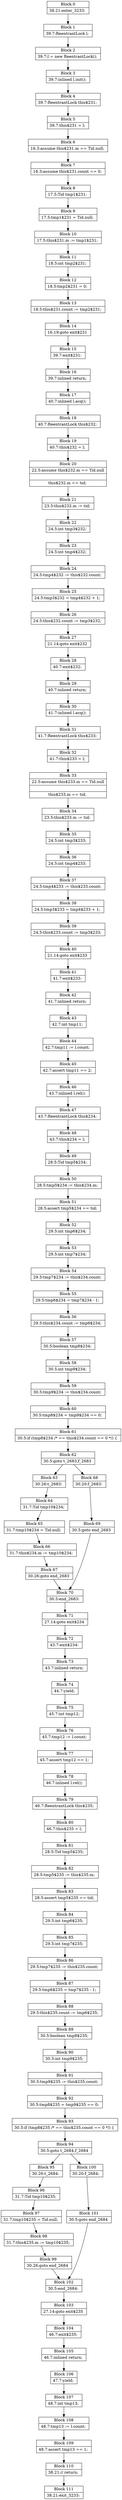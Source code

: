 digraph G {
   node [shape=record];
B0[label="{Block 0|38.21:enter_3233: \n}"];
B1[label="{Block 1|39.7:ReentrantLock l; \n}"];
B2[label="{Block 2|39.7:l = new ReentrantLock(); \n}"];
B3[label="{Block 3|39.7:inlined l.init(); \n}"];
B4[label="{Block 4|39.7:ReentrantLock this$231; \n}"];
B5[label="{Block 5|39.7:this$231 = l; \n}"];
B6[label="{Block 6|16.3:assume this$231.m == Tid.null; \n}"];
B7[label="{Block 7|16.3:assume this$231.count == 0; \n}"];
B8[label="{Block 8|17.5:Tid tmp1$231; \n}"];
B9[label="{Block 9|17.5:tmp1$231 = Tid.null; \n}"];
B10[label="{Block 10|17.5:this$231.m := tmp1$231; \n}"];
B11[label="{Block 11|18.5:int tmp2$231; \n}"];
B12[label="{Block 12|18.5:tmp2$231 = 0; \n}"];
B13[label="{Block 13|18.5:this$231.count := tmp2$231; \n}"];
B14[label="{Block 14|16.19:goto exit$231 \n}"];
B15[label="{Block 15|39.7:exit$231: \n}"];
B16[label="{Block 16|39.7:inlined return; \n}"];
B17[label="{Block 17|40.7:inlined l.acq(); \n}"];
B18[label="{Block 18|40.7:ReentrantLock this$232; \n}"];
B19[label="{Block 19|40.7:this$232 = l; \n}"];
B20[label="{Block 20|22.5:assume this$232.m == Tid.null || this$232.m == tid; \n}"];
B21[label="{Block 21|23.5:this$232.m := tid; \n}"];
B22[label="{Block 22|24.5:int tmp3$232; \n}"];
B23[label="{Block 23|24.5:int tmp4$232; \n}"];
B24[label="{Block 24|24.5:tmp4$232 := this$232.count; \n}"];
B25[label="{Block 25|24.5:tmp3$232 = tmp4$232 + 1; \n}"];
B26[label="{Block 26|24.5:this$232.count := tmp3$232; \n}"];
B27[label="{Block 27|21.14:goto exit$232 \n}"];
B28[label="{Block 28|40.7:exit$232: \n}"];
B29[label="{Block 29|40.7:inlined return; \n}"];
B30[label="{Block 30|41.7:inlined l.acq(); \n}"];
B31[label="{Block 31|41.7:ReentrantLock this$233; \n}"];
B32[label="{Block 32|41.7:this$233 = l; \n}"];
B33[label="{Block 33|22.5:assume this$233.m == Tid.null || this$233.m == tid; \n}"];
B34[label="{Block 34|23.5:this$233.m := tid; \n}"];
B35[label="{Block 35|24.5:int tmp3$233; \n}"];
B36[label="{Block 36|24.5:int tmp4$233; \n}"];
B37[label="{Block 37|24.5:tmp4$233 := this$233.count; \n}"];
B38[label="{Block 38|24.5:tmp3$233 = tmp4$233 + 1; \n}"];
B39[label="{Block 39|24.5:this$233.count := tmp3$233; \n}"];
B40[label="{Block 40|21.14:goto exit$233 \n}"];
B41[label="{Block 41|41.7:exit$233: \n}"];
B42[label="{Block 42|41.7:inlined return; \n}"];
B43[label="{Block 43|42.7:int tmp11; \n}"];
B44[label="{Block 44|42.7:tmp11 := l.count; \n}"];
B45[label="{Block 45|42.7:assert tmp11 == 2; \n}"];
B46[label="{Block 46|43.7:inlined l.rel(); \n}"];
B47[label="{Block 47|43.7:ReentrantLock this$234; \n}"];
B48[label="{Block 48|43.7:this$234 = l; \n}"];
B49[label="{Block 49|28.5:Tid tmp5$234; \n}"];
B50[label="{Block 50|28.5:tmp5$234 := this$234.m; \n}"];
B51[label="{Block 51|28.5:assert tmp5$234 == tid; \n}"];
B52[label="{Block 52|29.5:int tmp6$234; \n}"];
B53[label="{Block 53|29.5:int tmp7$234; \n}"];
B54[label="{Block 54|29.5:tmp7$234 := this$234.count; \n}"];
B55[label="{Block 55|29.5:tmp6$234 = tmp7$234 - 1; \n}"];
B56[label="{Block 56|29.5:this$234.count := tmp6$234; \n}"];
B57[label="{Block 57|30.5:boolean tmp8$234; \n}"];
B58[label="{Block 58|30.5:int tmp9$234; \n}"];
B59[label="{Block 59|30.5:tmp9$234 := this$234.count; \n}"];
B60[label="{Block 60|30.5:tmp8$234 = tmp9$234 == 0; \n}"];
B61[label="{Block 61|30.5:if (tmp8$234 /* == this$234.count == 0 */) \{ \n}"];
B62[label="{Block 62|30.5:goto t_2683,f_2683 \n}"];
B63[label="{Block 63|30.26:t_2683: \n}"];
B64[label="{Block 64|31.7:Tid tmp10$234; \n}"];
B65[label="{Block 65|31.7:tmp10$234 = Tid.null; \n}"];
B66[label="{Block 66|31.7:this$234.m := tmp10$234; \n}"];
B67[label="{Block 67|30.26:goto end_2683 \n}"];
B68[label="{Block 68|30.20:f_2683: \n}"];
B69[label="{Block 69|30.5:goto end_2683 \n}"];
B70[label="{Block 70|30.5:end_2683: \n}"];
B71[label="{Block 71|27.14:goto exit$234 \n}"];
B72[label="{Block 72|43.7:exit$234: \n}"];
B73[label="{Block 73|43.7:inlined return; \n}"];
B74[label="{Block 74|44.7:yield; \n}"];
B75[label="{Block 75|45.7:int tmp12; \n}"];
B76[label="{Block 76|45.7:tmp12 := l.count; \n}"];
B77[label="{Block 77|45.7:assert tmp12 == 1; \n}"];
B78[label="{Block 78|46.7:inlined l.rel(); \n}"];
B79[label="{Block 79|46.7:ReentrantLock this$235; \n}"];
B80[label="{Block 80|46.7:this$235 = l; \n}"];
B81[label="{Block 81|28.5:Tid tmp5$235; \n}"];
B82[label="{Block 82|28.5:tmp5$235 := this$235.m; \n}"];
B83[label="{Block 83|28.5:assert tmp5$235 == tid; \n}"];
B84[label="{Block 84|29.5:int tmp6$235; \n}"];
B85[label="{Block 85|29.5:int tmp7$235; \n}"];
B86[label="{Block 86|29.5:tmp7$235 := this$235.count; \n}"];
B87[label="{Block 87|29.5:tmp6$235 = tmp7$235 - 1; \n}"];
B88[label="{Block 88|29.5:this$235.count := tmp6$235; \n}"];
B89[label="{Block 89|30.5:boolean tmp8$235; \n}"];
B90[label="{Block 90|30.5:int tmp9$235; \n}"];
B91[label="{Block 91|30.5:tmp9$235 := this$235.count; \n}"];
B92[label="{Block 92|30.5:tmp8$235 = tmp9$235 == 0; \n}"];
B93[label="{Block 93|30.5:if (tmp8$235 /* == this$235.count == 0 */) \{ \n}"];
B94[label="{Block 94|30.5:goto t_2684,f_2684 \n}"];
B95[label="{Block 95|30.26:t_2684: \n}"];
B96[label="{Block 96|31.7:Tid tmp10$235; \n}"];
B97[label="{Block 97|31.7:tmp10$235 = Tid.null; \n}"];
B98[label="{Block 98|31.7:this$235.m := tmp10$235; \n}"];
B99[label="{Block 99|30.26:goto end_2684 \n}"];
B100[label="{Block 100|30.20:f_2684: \n}"];
B101[label="{Block 101|30.5:goto end_2684 \n}"];
B102[label="{Block 102|30.5:end_2684: \n}"];
B103[label="{Block 103|27.14:goto exit$235 \n}"];
B104[label="{Block 104|46.7:exit$235: \n}"];
B105[label="{Block 105|46.7:inlined return; \n}"];
B106[label="{Block 106|47.7:yield; \n}"];
B107[label="{Block 107|48.7:int tmp13; \n}"];
B108[label="{Block 108|48.7:tmp13 := l.count; \n}"];
B109[label="{Block 109|48.7:assert tmp13 == 1; \n}"];
B110[label="{Block 110|38.21:// return; \n}"];
B111[label="{Block 111|38.21:exit_3233: \n}"];
B0 -> B1;
B1 -> B2;
B2 -> B3;
B3 -> B4;
B4 -> B5;
B5 -> B6;
B6 -> B7;
B7 -> B8;
B8 -> B9;
B9 -> B10;
B10 -> B11;
B11 -> B12;
B12 -> B13;
B13 -> B14;
B14 -> B15;
B15 -> B16;
B16 -> B17;
B17 -> B18;
B18 -> B19;
B19 -> B20;
B20 -> B21;
B21 -> B22;
B22 -> B23;
B23 -> B24;
B24 -> B25;
B25 -> B26;
B26 -> B27;
B27 -> B28;
B28 -> B29;
B29 -> B30;
B30 -> B31;
B31 -> B32;
B32 -> B33;
B33 -> B34;
B34 -> B35;
B35 -> B36;
B36 -> B37;
B37 -> B38;
B38 -> B39;
B39 -> B40;
B40 -> B41;
B41 -> B42;
B42 -> B43;
B43 -> B44;
B44 -> B45;
B45 -> B46;
B46 -> B47;
B47 -> B48;
B48 -> B49;
B49 -> B50;
B50 -> B51;
B51 -> B52;
B52 -> B53;
B53 -> B54;
B54 -> B55;
B55 -> B56;
B56 -> B57;
B57 -> B58;
B58 -> B59;
B59 -> B60;
B60 -> B61;
B61 -> B62;
B62 -> B63;
B62 -> B68;
B63 -> B64;
B64 -> B65;
B65 -> B66;
B66 -> B67;
B67 -> B70;
B68 -> B69;
B69 -> B70;
B70 -> B71;
B71 -> B72;
B72 -> B73;
B73 -> B74;
B74 -> B75;
B75 -> B76;
B76 -> B77;
B77 -> B78;
B78 -> B79;
B79 -> B80;
B80 -> B81;
B81 -> B82;
B82 -> B83;
B83 -> B84;
B84 -> B85;
B85 -> B86;
B86 -> B87;
B87 -> B88;
B88 -> B89;
B89 -> B90;
B90 -> B91;
B91 -> B92;
B92 -> B93;
B93 -> B94;
B94 -> B95;
B94 -> B100;
B95 -> B96;
B96 -> B97;
B97 -> B98;
B98 -> B99;
B99 -> B102;
B100 -> B101;
B101 -> B102;
B102 -> B103;
B103 -> B104;
B104 -> B105;
B105 -> B106;
B106 -> B107;
B107 -> B108;
B108 -> B109;
B109 -> B110;
B110 -> B111;
}

